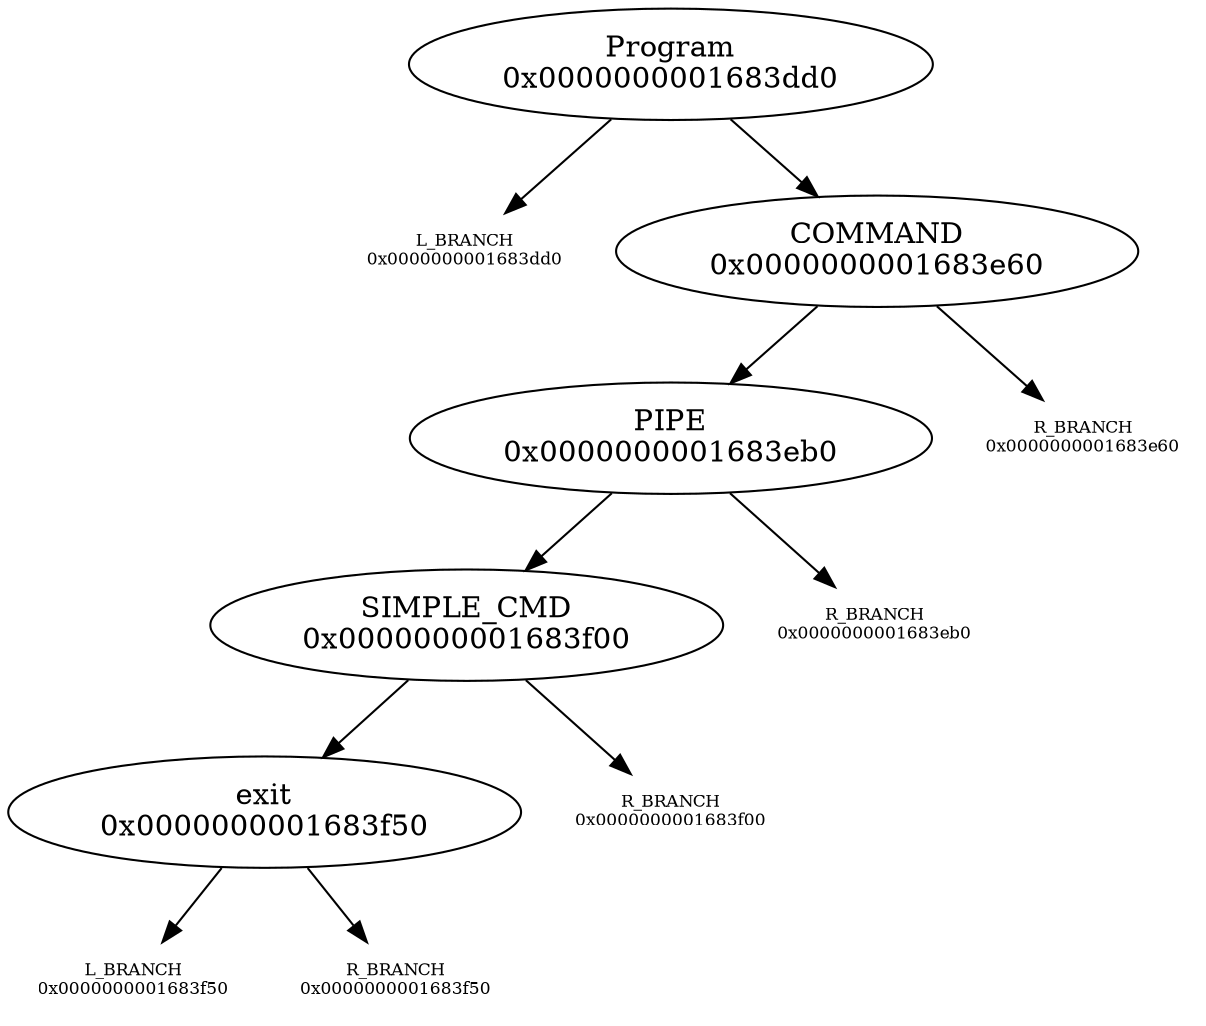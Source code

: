 digraph graphname {
"Program\n0x0000000001683dd0" -> "L_BRANCH\n0x0000000001683dd0";
"L_BRANCH\n0x0000000001683dd0" [shape=none fontsize=8]
"Program\n0x0000000001683dd0" -> "COMMAND\n0x0000000001683e60";
"COMMAND\n0x0000000001683e60" -> "PIPE\n0x0000000001683eb0";
"COMMAND\n0x0000000001683e60" -> "R_BRANCH\n0x0000000001683e60";
"R_BRANCH\n0x0000000001683e60" [shape=none fontsize=8]
"PIPE\n0x0000000001683eb0" -> "SIMPLE_CMD\n0x0000000001683f00";
"PIPE\n0x0000000001683eb0" -> "R_BRANCH\n0x0000000001683eb0";
"R_BRANCH\n0x0000000001683eb0" [shape=none fontsize=8]
"SIMPLE_CMD\n0x0000000001683f00" -> "exit\n0x0000000001683f50";
"SIMPLE_CMD\n0x0000000001683f00" -> "R_BRANCH\n0x0000000001683f00";
"R_BRANCH\n0x0000000001683f00" [shape=none fontsize=8]
"exit\n0x0000000001683f50" -> "L_BRANCH\n0x0000000001683f50";
"L_BRANCH\n0x0000000001683f50" [shape=none fontsize=8]
"exit\n0x0000000001683f50" -> "R_BRANCH\n0x0000000001683f50";
"R_BRANCH\n0x0000000001683f50" [shape=none fontsize=8]

}